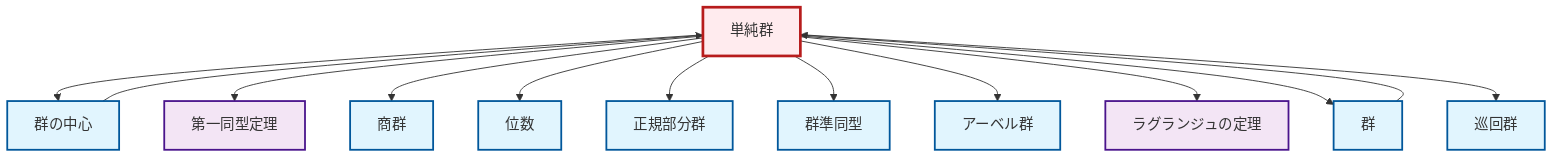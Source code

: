 graph TD
    classDef definition fill:#e1f5fe,stroke:#01579b,stroke-width:2px
    classDef theorem fill:#f3e5f5,stroke:#4a148c,stroke-width:2px
    classDef axiom fill:#fff3e0,stroke:#e65100,stroke-width:2px
    classDef example fill:#e8f5e9,stroke:#1b5e20,stroke-width:2px
    classDef current fill:#ffebee,stroke:#b71c1c,stroke-width:3px
    def-simple-group["単純群"]:::definition
    def-order["位数"]:::definition
    def-homomorphism["群準同型"]:::definition
    def-cyclic-group["巡回群"]:::definition
    def-abelian-group["アーベル群"]:::definition
    def-normal-subgroup["正規部分群"]:::definition
    thm-first-isomorphism["第一同型定理"]:::theorem
    thm-lagrange["ラグランジュの定理"]:::theorem
    def-group["群"]:::definition
    def-center-of-group["群の中心"]:::definition
    def-quotient-group["商群"]:::definition
    def-simple-group --> def-center-of-group
    def-simple-group --> thm-first-isomorphism
    def-center-of-group --> def-simple-group
    def-group --> def-simple-group
    def-simple-group --> def-quotient-group
    def-simple-group --> def-order
    def-simple-group --> def-normal-subgroup
    def-simple-group --> def-homomorphism
    def-simple-group --> def-abelian-group
    def-simple-group --> thm-lagrange
    def-simple-group --> def-group
    def-simple-group --> def-cyclic-group
    class def-simple-group current